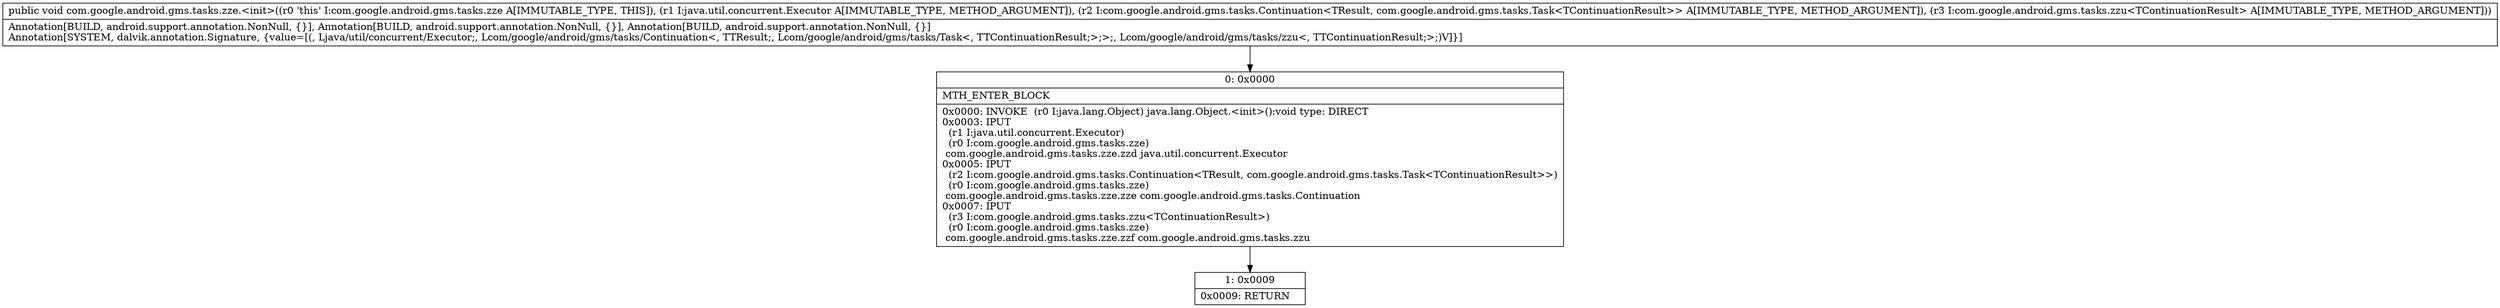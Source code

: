 digraph "CFG forcom.google.android.gms.tasks.zze.\<init\>(Ljava\/util\/concurrent\/Executor;Lcom\/google\/android\/gms\/tasks\/Continuation;Lcom\/google\/android\/gms\/tasks\/zzu;)V" {
Node_0 [shape=record,label="{0\:\ 0x0000|MTH_ENTER_BLOCK\l|0x0000: INVOKE  (r0 I:java.lang.Object) java.lang.Object.\<init\>():void type: DIRECT \l0x0003: IPUT  \l  (r1 I:java.util.concurrent.Executor)\l  (r0 I:com.google.android.gms.tasks.zze)\l com.google.android.gms.tasks.zze.zzd java.util.concurrent.Executor \l0x0005: IPUT  \l  (r2 I:com.google.android.gms.tasks.Continuation\<TResult, com.google.android.gms.tasks.Task\<TContinuationResult\>\>)\l  (r0 I:com.google.android.gms.tasks.zze)\l com.google.android.gms.tasks.zze.zze com.google.android.gms.tasks.Continuation \l0x0007: IPUT  \l  (r3 I:com.google.android.gms.tasks.zzu\<TContinuationResult\>)\l  (r0 I:com.google.android.gms.tasks.zze)\l com.google.android.gms.tasks.zze.zzf com.google.android.gms.tasks.zzu \l}"];
Node_1 [shape=record,label="{1\:\ 0x0009|0x0009: RETURN   \l}"];
MethodNode[shape=record,label="{public void com.google.android.gms.tasks.zze.\<init\>((r0 'this' I:com.google.android.gms.tasks.zze A[IMMUTABLE_TYPE, THIS]), (r1 I:java.util.concurrent.Executor A[IMMUTABLE_TYPE, METHOD_ARGUMENT]), (r2 I:com.google.android.gms.tasks.Continuation\<TResult, com.google.android.gms.tasks.Task\<TContinuationResult\>\> A[IMMUTABLE_TYPE, METHOD_ARGUMENT]), (r3 I:com.google.android.gms.tasks.zzu\<TContinuationResult\> A[IMMUTABLE_TYPE, METHOD_ARGUMENT]))  | Annotation[BUILD, android.support.annotation.NonNull, \{\}], Annotation[BUILD, android.support.annotation.NonNull, \{\}], Annotation[BUILD, android.support.annotation.NonNull, \{\}]\lAnnotation[SYSTEM, dalvik.annotation.Signature, \{value=[(, Ljava\/util\/concurrent\/Executor;, Lcom\/google\/android\/gms\/tasks\/Continuation\<, TTResult;, Lcom\/google\/android\/gms\/tasks\/Task\<, TTContinuationResult;\>;\>;, Lcom\/google\/android\/gms\/tasks\/zzu\<, TTContinuationResult;\>;)V]\}]\l}"];
MethodNode -> Node_0;
Node_0 -> Node_1;
}

